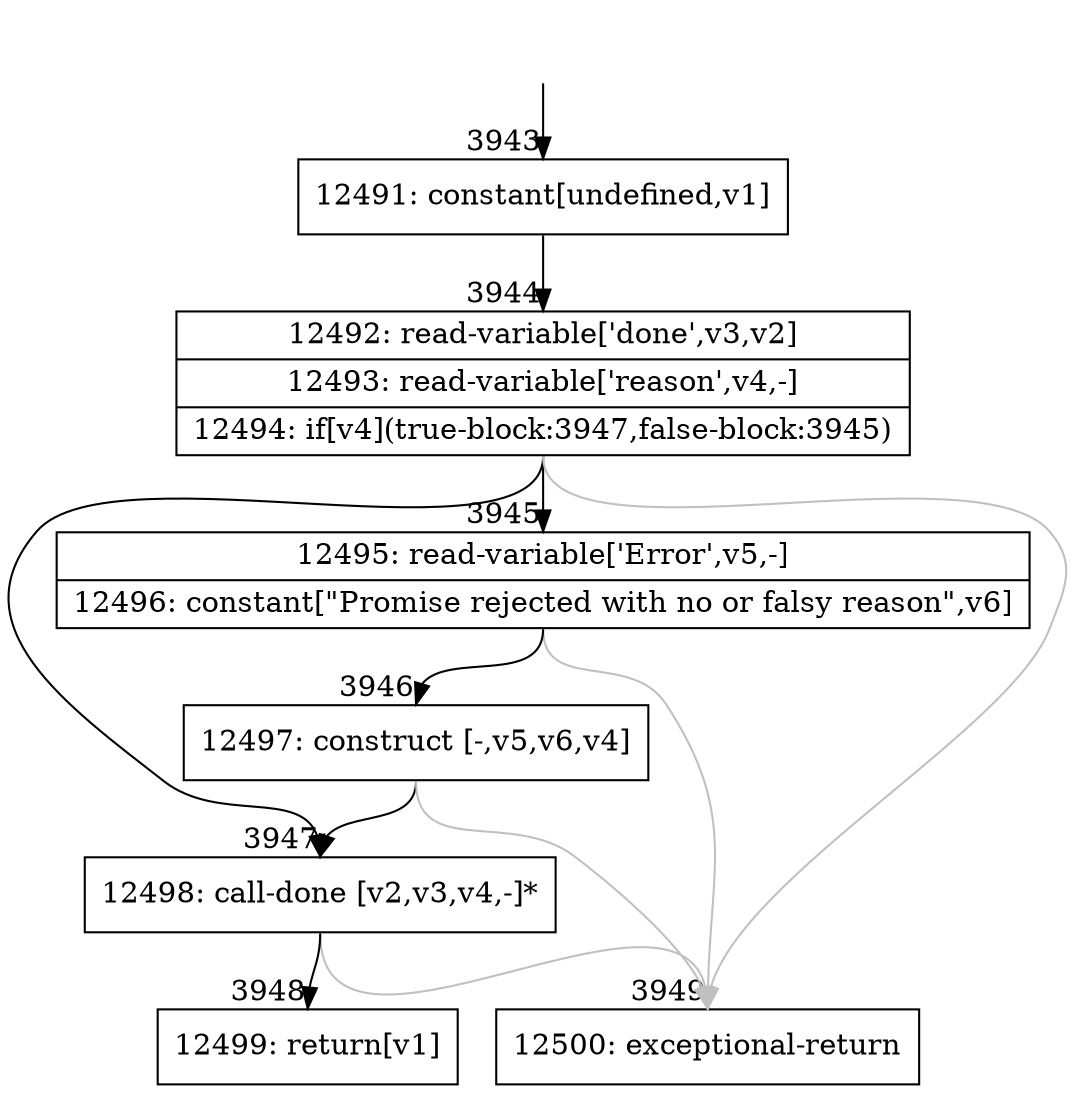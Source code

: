 digraph {
rankdir="TD"
BB_entry359[shape=none,label=""];
BB_entry359 -> BB3943 [tailport=s, headport=n, headlabel="    3943"]
BB3943 [shape=record label="{12491: constant[undefined,v1]}" ] 
BB3943 -> BB3944 [tailport=s, headport=n, headlabel="      3944"]
BB3944 [shape=record label="{12492: read-variable['done',v3,v2]|12493: read-variable['reason',v4,-]|12494: if[v4](true-block:3947,false-block:3945)}" ] 
BB3944 -> BB3947 [tailport=s, headport=n, headlabel="      3947"]
BB3944 -> BB3945 [tailport=s, headport=n, headlabel="      3945"]
BB3944 -> BB3949 [tailport=s, headport=n, color=gray, headlabel="      3949"]
BB3945 [shape=record label="{12495: read-variable['Error',v5,-]|12496: constant[\"Promise rejected with no or falsy reason\",v6]}" ] 
BB3945 -> BB3946 [tailport=s, headport=n, headlabel="      3946"]
BB3945 -> BB3949 [tailport=s, headport=n, color=gray]
BB3946 [shape=record label="{12497: construct [-,v5,v6,v4]}" ] 
BB3946 -> BB3947 [tailport=s, headport=n]
BB3946 -> BB3949 [tailport=s, headport=n, color=gray]
BB3947 [shape=record label="{12498: call-done [v2,v3,v4,-]*}" ] 
BB3947 -> BB3948 [tailport=s, headport=n, headlabel="      3948"]
BB3947 -> BB3949 [tailport=s, headport=n, color=gray]
BB3948 [shape=record label="{12499: return[v1]}" ] 
BB3949 [shape=record label="{12500: exceptional-return}" ] 
//#$~ 4570
}
